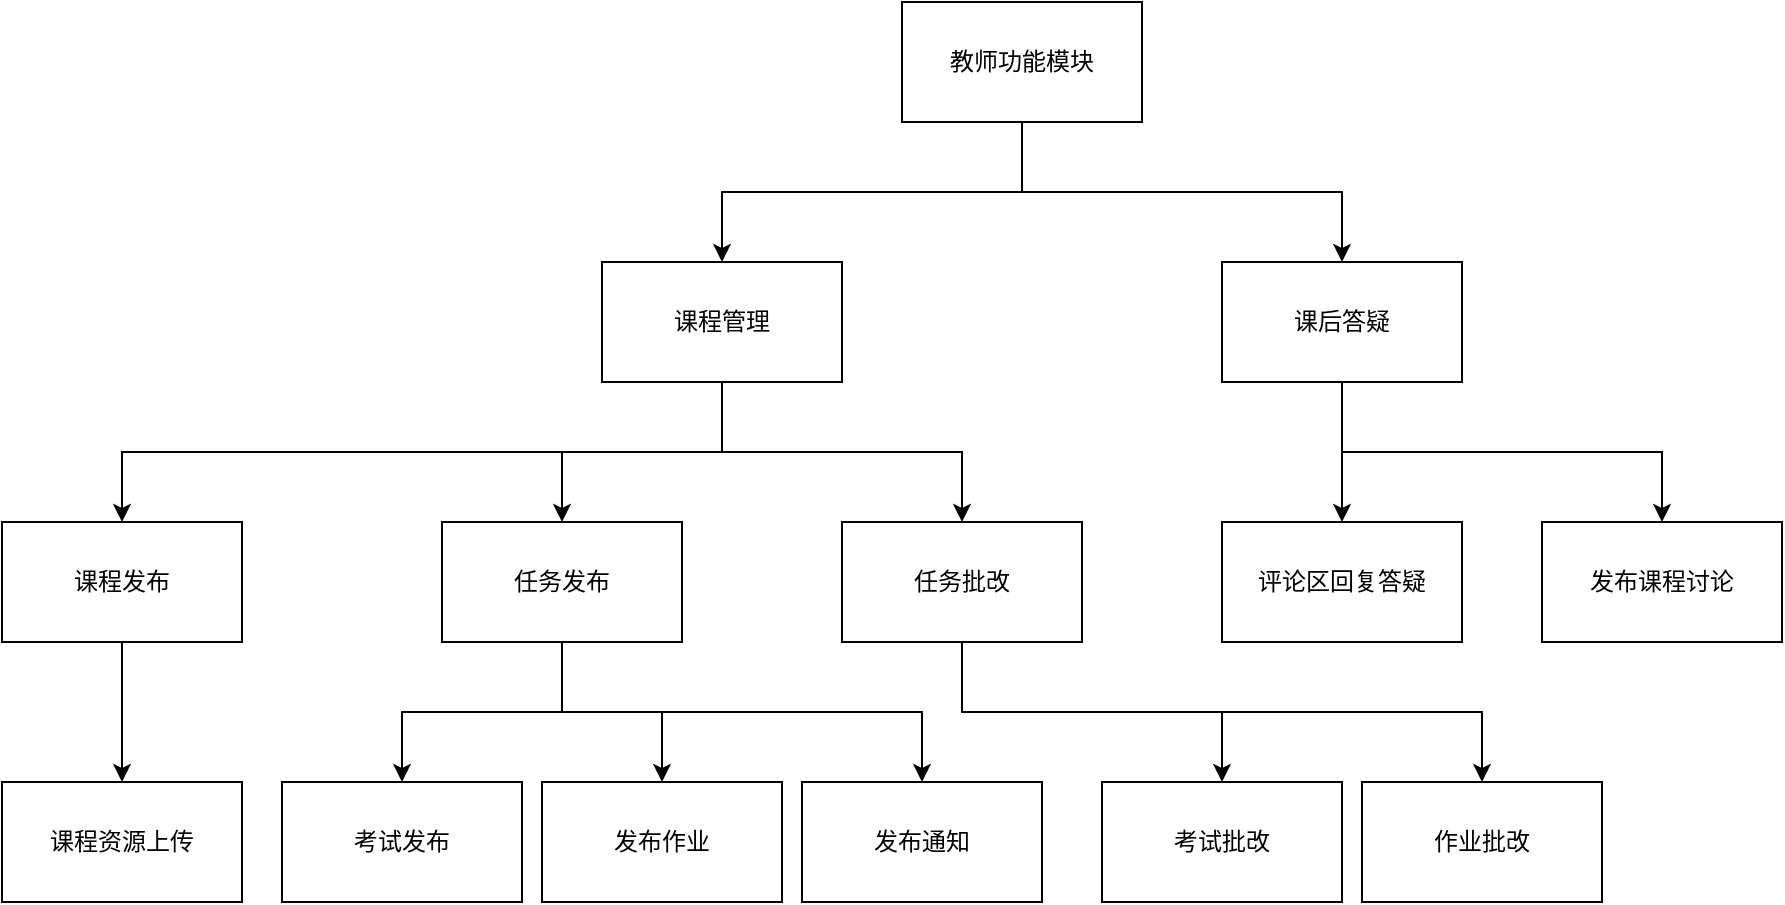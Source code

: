 <mxfile version="21.3.4" type="github">
  <diagram name="第 1 页" id="jQK_BMHHEw9vrDmMg4vz">
    <mxGraphModel dx="1050" dy="485" grid="1" gridSize="10" guides="1" tooltips="1" connect="1" arrows="1" fold="1" page="1" pageScale="1" pageWidth="3300" pageHeight="4681" math="0" shadow="0">
      <root>
        <mxCell id="0" />
        <mxCell id="1" parent="0" />
        <mxCell id="dpEzo3avSsQfXPYqwDW7-4" style="edgeStyle=orthogonalEdgeStyle;rounded=0;orthogonalLoop=1;jettySize=auto;html=1;exitX=0.5;exitY=1;exitDx=0;exitDy=0;entryX=0.5;entryY=0;entryDx=0;entryDy=0;" parent="1" source="dpEzo3avSsQfXPYqwDW7-1" target="dpEzo3avSsQfXPYqwDW7-2" edge="1">
          <mxGeometry relative="1" as="geometry" />
        </mxCell>
        <mxCell id="dpEzo3avSsQfXPYqwDW7-5" style="edgeStyle=orthogonalEdgeStyle;rounded=0;orthogonalLoop=1;jettySize=auto;html=1;exitX=0.5;exitY=1;exitDx=0;exitDy=0;" parent="1" source="dpEzo3avSsQfXPYqwDW7-1" target="dpEzo3avSsQfXPYqwDW7-3" edge="1">
          <mxGeometry relative="1" as="geometry" />
        </mxCell>
        <mxCell id="dpEzo3avSsQfXPYqwDW7-1" value="教师功能模块" style="rounded=0;whiteSpace=wrap;html=1;" parent="1" vertex="1">
          <mxGeometry x="480" y="60" width="120" height="60" as="geometry" />
        </mxCell>
        <mxCell id="HqISVrhDIxECl1DmoCtg-1" style="edgeStyle=orthogonalEdgeStyle;rounded=0;orthogonalLoop=1;jettySize=auto;html=1;exitX=0.5;exitY=1;exitDx=0;exitDy=0;entryX=0.5;entryY=0;entryDx=0;entryDy=0;" parent="1" source="dpEzo3avSsQfXPYqwDW7-2" target="dpEzo3avSsQfXPYqwDW7-6" edge="1">
          <mxGeometry relative="1" as="geometry" />
        </mxCell>
        <mxCell id="HqISVrhDIxECl1DmoCtg-5" style="edgeStyle=orthogonalEdgeStyle;rounded=0;orthogonalLoop=1;jettySize=auto;html=1;exitX=0.5;exitY=1;exitDx=0;exitDy=0;entryX=0.5;entryY=0;entryDx=0;entryDy=0;" parent="1" source="dpEzo3avSsQfXPYqwDW7-2" target="HqISVrhDIxECl1DmoCtg-3" edge="1">
          <mxGeometry relative="1" as="geometry" />
        </mxCell>
        <mxCell id="HqISVrhDIxECl1DmoCtg-6" style="edgeStyle=orthogonalEdgeStyle;rounded=0;orthogonalLoop=1;jettySize=auto;html=1;exitX=0.5;exitY=1;exitDx=0;exitDy=0;entryX=0.5;entryY=0;entryDx=0;entryDy=0;" parent="1" source="dpEzo3avSsQfXPYqwDW7-2" target="HqISVrhDIxECl1DmoCtg-4" edge="1">
          <mxGeometry relative="1" as="geometry" />
        </mxCell>
        <mxCell id="dpEzo3avSsQfXPYqwDW7-2" value="课程管理" style="rounded=0;whiteSpace=wrap;html=1;" parent="1" vertex="1">
          <mxGeometry x="330" y="190" width="120" height="60" as="geometry" />
        </mxCell>
        <mxCell id="HqISVrhDIxECl1DmoCtg-12" style="edgeStyle=orthogonalEdgeStyle;rounded=0;orthogonalLoop=1;jettySize=auto;html=1;exitX=0.5;exitY=1;exitDx=0;exitDy=0;entryX=0.5;entryY=0;entryDx=0;entryDy=0;" parent="1" source="dpEzo3avSsQfXPYqwDW7-3" target="HqISVrhDIxECl1DmoCtg-2" edge="1">
          <mxGeometry relative="1" as="geometry" />
        </mxCell>
        <mxCell id="bh6N--zWgNWKaNAlmne--3" style="edgeStyle=orthogonalEdgeStyle;rounded=0;orthogonalLoop=1;jettySize=auto;html=1;exitX=0.5;exitY=1;exitDx=0;exitDy=0;" edge="1" parent="1" source="dpEzo3avSsQfXPYqwDW7-3" target="bh6N--zWgNWKaNAlmne--2">
          <mxGeometry relative="1" as="geometry" />
        </mxCell>
        <mxCell id="dpEzo3avSsQfXPYqwDW7-3" value="课后答疑" style="rounded=0;whiteSpace=wrap;html=1;" parent="1" vertex="1">
          <mxGeometry x="640" y="190" width="120" height="60" as="geometry" />
        </mxCell>
        <mxCell id="bh6N--zWgNWKaNAlmne--1" style="edgeStyle=orthogonalEdgeStyle;rounded=0;orthogonalLoop=1;jettySize=auto;html=1;exitX=0.5;exitY=1;exitDx=0;exitDy=0;entryX=0.5;entryY=0;entryDx=0;entryDy=0;" edge="1" parent="1" source="dpEzo3avSsQfXPYqwDW7-6" target="dpEzo3avSsQfXPYqwDW7-7">
          <mxGeometry relative="1" as="geometry" />
        </mxCell>
        <mxCell id="dpEzo3avSsQfXPYqwDW7-6" value="课程发布" style="rounded=0;whiteSpace=wrap;html=1;" parent="1" vertex="1">
          <mxGeometry x="30" y="320" width="120" height="60" as="geometry" />
        </mxCell>
        <mxCell id="dpEzo3avSsQfXPYqwDW7-7" value="课程资源上传" style="rounded=0;whiteSpace=wrap;html=1;" parent="1" vertex="1">
          <mxGeometry x="30" y="450" width="120" height="60" as="geometry" />
        </mxCell>
        <mxCell id="dpEzo3avSsQfXPYqwDW7-8" value="考试发布" style="rounded=0;whiteSpace=wrap;html=1;" parent="1" vertex="1">
          <mxGeometry x="170" y="450" width="120" height="60" as="geometry" />
        </mxCell>
        <mxCell id="dpEzo3avSsQfXPYqwDW7-9" value="发布作业" style="rounded=0;whiteSpace=wrap;html=1;" parent="1" vertex="1">
          <mxGeometry x="300" y="450" width="120" height="60" as="geometry" />
        </mxCell>
        <mxCell id="dpEzo3avSsQfXPYqwDW7-10" value="发布通知" style="rounded=0;whiteSpace=wrap;html=1;" parent="1" vertex="1">
          <mxGeometry x="430" y="450" width="120" height="60" as="geometry" />
        </mxCell>
        <mxCell id="dpEzo3avSsQfXPYqwDW7-11" value="作业批改" style="rounded=0;whiteSpace=wrap;html=1;" parent="1" vertex="1">
          <mxGeometry x="710" y="450" width="120" height="60" as="geometry" />
        </mxCell>
        <mxCell id="dpEzo3avSsQfXPYqwDW7-12" value="考试批改" style="rounded=0;whiteSpace=wrap;html=1;" parent="1" vertex="1">
          <mxGeometry x="580" y="450" width="120" height="60" as="geometry" />
        </mxCell>
        <mxCell id="HqISVrhDIxECl1DmoCtg-2" value="评论区回复答疑" style="rounded=0;whiteSpace=wrap;html=1;" parent="1" vertex="1">
          <mxGeometry x="640" y="320" width="120" height="60" as="geometry" />
        </mxCell>
        <mxCell id="HqISVrhDIxECl1DmoCtg-7" style="edgeStyle=orthogonalEdgeStyle;rounded=0;orthogonalLoop=1;jettySize=auto;html=1;exitX=0.5;exitY=1;exitDx=0;exitDy=0;" parent="1" source="HqISVrhDIxECl1DmoCtg-3" target="dpEzo3avSsQfXPYqwDW7-8" edge="1">
          <mxGeometry relative="1" as="geometry" />
        </mxCell>
        <mxCell id="HqISVrhDIxECl1DmoCtg-8" style="edgeStyle=orthogonalEdgeStyle;rounded=0;orthogonalLoop=1;jettySize=auto;html=1;exitX=0.5;exitY=1;exitDx=0;exitDy=0;" parent="1" source="HqISVrhDIxECl1DmoCtg-3" target="dpEzo3avSsQfXPYqwDW7-9" edge="1">
          <mxGeometry relative="1" as="geometry" />
        </mxCell>
        <mxCell id="HqISVrhDIxECl1DmoCtg-9" style="edgeStyle=orthogonalEdgeStyle;rounded=0;orthogonalLoop=1;jettySize=auto;html=1;exitX=0.5;exitY=1;exitDx=0;exitDy=0;entryX=0.5;entryY=0;entryDx=0;entryDy=0;" parent="1" source="HqISVrhDIxECl1DmoCtg-3" target="dpEzo3avSsQfXPYqwDW7-10" edge="1">
          <mxGeometry relative="1" as="geometry" />
        </mxCell>
        <mxCell id="HqISVrhDIxECl1DmoCtg-3" value="任务发布" style="rounded=0;whiteSpace=wrap;html=1;" parent="1" vertex="1">
          <mxGeometry x="250" y="320" width="120" height="60" as="geometry" />
        </mxCell>
        <mxCell id="HqISVrhDIxECl1DmoCtg-10" style="edgeStyle=orthogonalEdgeStyle;rounded=0;orthogonalLoop=1;jettySize=auto;html=1;exitX=0.5;exitY=1;exitDx=0;exitDy=0;" parent="1" source="HqISVrhDIxECl1DmoCtg-4" target="dpEzo3avSsQfXPYqwDW7-12" edge="1">
          <mxGeometry relative="1" as="geometry" />
        </mxCell>
        <mxCell id="HqISVrhDIxECl1DmoCtg-11" style="edgeStyle=orthogonalEdgeStyle;rounded=0;orthogonalLoop=1;jettySize=auto;html=1;exitX=0.5;exitY=1;exitDx=0;exitDy=0;" parent="1" source="HqISVrhDIxECl1DmoCtg-4" target="dpEzo3avSsQfXPYqwDW7-11" edge="1">
          <mxGeometry relative="1" as="geometry" />
        </mxCell>
        <mxCell id="HqISVrhDIxECl1DmoCtg-4" value="任务批改" style="rounded=0;whiteSpace=wrap;html=1;" parent="1" vertex="1">
          <mxGeometry x="450" y="320" width="120" height="60" as="geometry" />
        </mxCell>
        <mxCell id="bh6N--zWgNWKaNAlmne--2" value="发布课程讨论" style="rounded=0;whiteSpace=wrap;html=1;" vertex="1" parent="1">
          <mxGeometry x="800" y="320" width="120" height="60" as="geometry" />
        </mxCell>
      </root>
    </mxGraphModel>
  </diagram>
</mxfile>
